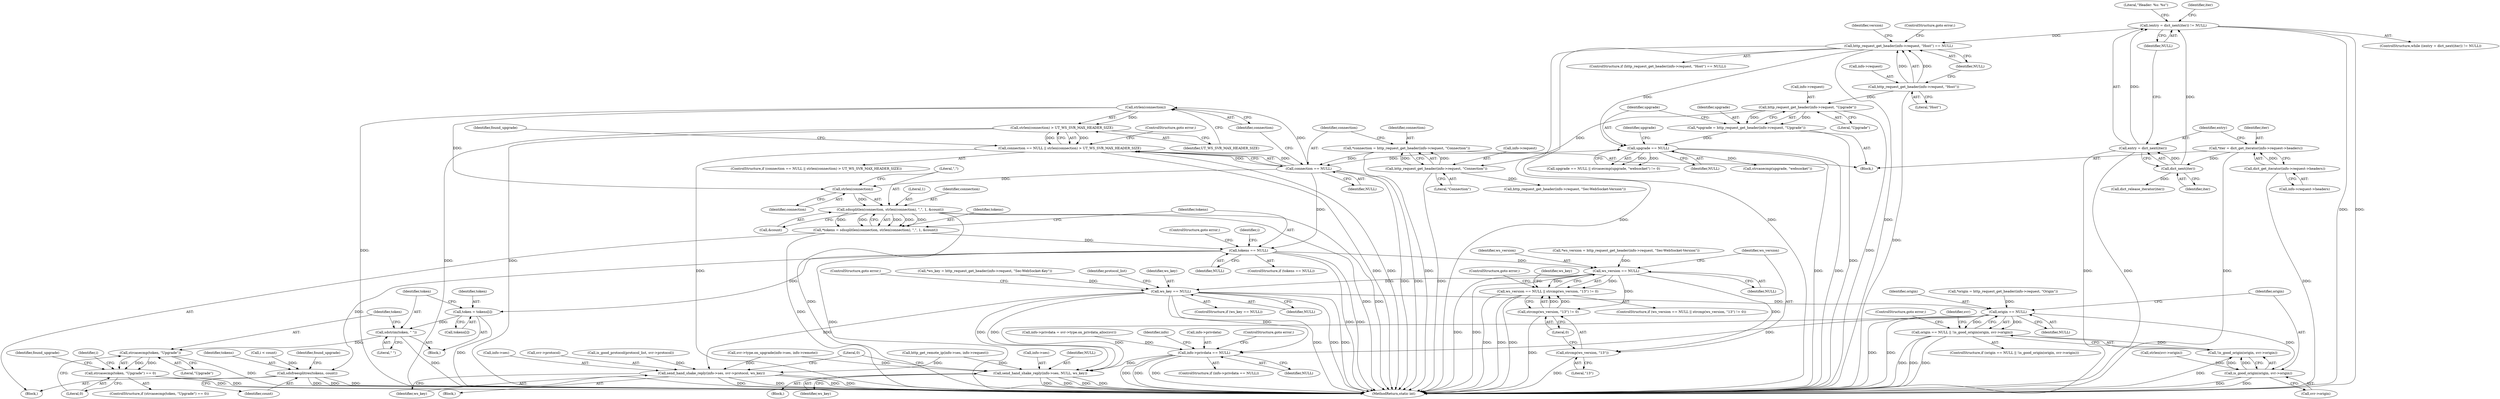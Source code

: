 digraph "0_viabtc_exchange_server_4a7c27bfe98f409623d4d857894d017ff0672cc9#diff-515c81af848352583bff286d6224875f_2@API" {
"1000247" [label="(Call,strlen(connection))"];
"1000243" [label="(Call,connection == NULL)"];
"1000234" [label="(Call,*connection = http_request_get_header(info->request, \"Connection\"))"];
"1000236" [label="(Call,http_request_get_header(info->request, \"Connection\"))"];
"1000217" [label="(Call,http_request_get_header(info->request, \"Upgrade\"))"];
"1000186" [label="(Call,http_request_get_header(info->request, \"Host\"))"];
"1000224" [label="(Call,upgrade == NULL)"];
"1000215" [label="(Call,*upgrade = http_request_get_header(info->request, \"Upgrade\"))"];
"1000185" [label="(Call,http_request_get_header(info->request, \"Host\") == NULL)"];
"1000154" [label="(Call,(entry = dict_next(iter)) != NULL)"];
"1000155" [label="(Call,entry = dict_next(iter))"];
"1000157" [label="(Call,dict_next(iter))"];
"1000145" [label="(Call,*iter = dict_get_iterator(info->request->headers))"];
"1000147" [label="(Call,dict_get_iterator(info->request->headers))"];
"1000246" [label="(Call,strlen(connection) > UT_WS_SVR_MAX_HEADER_SIZE)"];
"1000242" [label="(Call,connection == NULL || strlen(connection) > UT_WS_SVR_MAX_HEADER_SIZE)"];
"1000263" [label="(Call,strlen(connection))"];
"1000261" [label="(Call,sdssplitlen(connection, strlen(connection), \",\", 1, &count))"];
"1000259" [label="(Call,*tokens = sdssplitlen(connection, strlen(connection), \",\", 1, &count))"];
"1000270" [label="(Call,tokens == NULL)"];
"1000286" [label="(Call,token = tokens[i])"];
"1000291" [label="(Call,sdstrim(token, \" \"))"];
"1000296" [label="(Call,strcasecmp(token, \"Upgrade\"))"];
"1000295" [label="(Call,strcasecmp(token, \"Upgrade\") == 0)"];
"1000305" [label="(Call,sdsfreesplitres(tokens, count))"];
"1000322" [label="(Call,ws_version == NULL)"];
"1000321" [label="(Call,ws_version == NULL || strcmp(ws_version, \"13\") != 0)"];
"1000325" [label="(Call,strcmp(ws_version, \"13\") != 0)"];
"1000326" [label="(Call,strcmp(ws_version, \"13\"))"];
"1000340" [label="(Call,ws_key == NULL)"];
"1000380" [label="(Call,origin == NULL)"];
"1000379" [label="(Call,origin == NULL || !is_good_origin(origin, svr->origin))"];
"1000384" [label="(Call,is_good_origin(origin, svr->origin))"];
"1000383" [label="(Call,!is_good_origin(origin, svr->origin))"];
"1000404" [label="(Call,info->privdata == NULL)"];
"1000464" [label="(Call,send_hand_shake_reply(info->ses, NULL, ws_key))"];
"1000454" [label="(Call,send_hand_shake_reply(info->ses, svr->protocol, ws_key))"];
"1000295" [label="(Call,strcasecmp(token, \"Upgrade\") == 0)"];
"1000305" [label="(Call,sdsfreesplitres(tokens, count))"];
"1000454" [label="(Call,send_hand_shake_reply(info->ses, svr->protocol, ws_key))"];
"1000159" [label="(Identifier,NULL)"];
"1000191" [label="(Identifier,NULL)"];
"1000235" [label="(Identifier,connection)"];
"1000247" [label="(Call,strlen(connection))"];
"1000246" [label="(Call,strlen(connection) > UT_WS_SVR_MAX_HEADER_SIZE)"];
"1000190" [label="(Literal,\"Host\")"];
"1000102" [label="(Block,)"];
"1000458" [label="(Call,svr->protocol)"];
"1000382" [label="(Identifier,NULL)"];
"1000273" [label="(ControlStructure,goto error;)"];
"1000269" [label="(ControlStructure,if (tokens == NULL))"];
"1000277" [label="(Identifier,i)"];
"1000242" [label="(Call,connection == NULL || strlen(connection) > UT_WS_SVR_MAX_HEADER_SIZE)"];
"1000279" [label="(Call,i < count)"];
"1000453" [label="(Block,)"];
"1000234" [label="(Call,*connection = http_request_get_header(info->request, \"Connection\"))"];
"1000403" [label="(ControlStructure,if (info->privdata == NULL))"];
"1000187" [label="(Call,info->request)"];
"1000288" [label="(Call,tokens[i])"];
"1000294" [label="(ControlStructure,if (strcasecmp(token, \"Upgrade\") == 0))"];
"1000343" [label="(ControlStructure,goto error;)"];
"1000393" [label="(Identifier,svr)"];
"1000325" [label="(Call,strcmp(ws_version, \"13\") != 0)"];
"1000261" [label="(Call,sdssplitlen(connection, strlen(connection), \",\", 1, &count))"];
"1000326" [label="(Call,strcmp(ws_version, \"13\"))"];
"1000296" [label="(Call,strcasecmp(token, \"Upgrade\"))"];
"1000155" [label="(Call,entry = dict_next(iter))"];
"1000162" [label="(Literal,\"Header: %s: %s\")"];
"1000333" [label="(Identifier,ws_key)"];
"1000412" [label="(Identifier,info)"];
"1000444" [label="(Call,svr->type.on_upgrade(info->ses, info->remote))"];
"1000270" [label="(Call,tokens == NULL)"];
"1000217" [label="(Call,http_request_get_header(info->request, \"Upgrade\"))"];
"1000379" [label="(Call,origin == NULL || !is_good_origin(origin, svr->origin))"];
"1000298" [label="(Literal,\"Upgrade\")"];
"1000364" [label="(Call,strlen(svr->origin))"];
"1000420" [label="(Call,http_get_remote_ip(info->ses, info->request))"];
"1000267" [label="(Call,&count)"];
"1000471" [label="(Literal,0)"];
"1000465" [label="(Call,info->ses)"];
"1000323" [label="(Identifier,ws_version)"];
"1000463" [label="(Block,)"];
"1000340" [label="(Call,ws_key == NULL)"];
"1000461" [label="(Identifier,ws_key)"];
"1000385" [label="(Identifier,origin)"];
"1000284" [label="(Block,)"];
"1000156" [label="(Identifier,entry)"];
"1000145" [label="(Call,*iter = dict_get_iterator(info->request->headers))"];
"1000250" [label="(ControlStructure,goto error;)"];
"1000265" [label="(Literal,\",\")"];
"1000332" [label="(Call,*ws_key = http_request_get_header(info->request, \"Sec-WebSocket-Key\"))"];
"1000283" [label="(Identifier,i)"];
"1000324" [label="(Identifier,NULL)"];
"1000148" [label="(Call,info->request->headers)"];
"1000381" [label="(Identifier,origin)"];
"1000386" [label="(Call,svr->origin)"];
"1000389" [label="(ControlStructure,goto error;)"];
"1000236" [label="(Call,http_request_get_header(info->request, \"Connection\"))"];
"1000154" [label="(Call,(entry = dict_next(iter)) != NULL)"];
"1000186" [label="(Call,http_request_get_header(info->request, \"Host\"))"];
"1000263" [label="(Call,strlen(connection))"];
"1000404" [label="(Call,info->privdata == NULL)"];
"1000307" [label="(Identifier,count)"];
"1000384" [label="(Call,is_good_origin(origin, svr->origin))"];
"1000371" [label="(Call,*origin = http_request_get_header(info->request, \"Origin\"))"];
"1000342" [label="(Identifier,NULL)"];
"1000469" [label="(Identifier,ws_key)"];
"1000405" [label="(Call,info->privdata)"];
"1000244" [label="(Identifier,connection)"];
"1000380" [label="(Call,origin == NULL)"];
"1000484" [label="(MethodReturn,static int)"];
"1000260" [label="(Identifier,tokens)"];
"1000248" [label="(Identifier,connection)"];
"1000346" [label="(Identifier,protocol_list)"];
"1000271" [label="(Identifier,tokens)"];
"1000378" [label="(ControlStructure,if (origin == NULL || !is_good_origin(origin, svr->origin)))"];
"1000245" [label="(Identifier,NULL)"];
"1000468" [label="(Identifier,NULL)"];
"1000313" [label="(Call,*ws_version = http_request_get_header(info->request, \"Sec-WebSocket-Version\"))"];
"1000292" [label="(Identifier,token)"];
"1000287" [label="(Identifier,token)"];
"1000185" [label="(Call,http_request_get_header(info->request, \"Host\") == NULL)"];
"1000229" [label="(Identifier,upgrade)"];
"1000223" [label="(Call,upgrade == NULL || strcasecmp(upgrade, \"websocket\") != 0)"];
"1000173" [label="(Call,dict_release_iterator(iter))"];
"1000147" [label="(Call,dict_get_iterator(info->request->headers))"];
"1000195" [label="(Identifier,version)"];
"1000328" [label="(Literal,\"13\")"];
"1000192" [label="(ControlStructure,goto error;)"];
"1000339" [label="(ControlStructure,if (ws_key == NULL))"];
"1000272" [label="(Identifier,NULL)"];
"1000330" [label="(ControlStructure,goto error;)"];
"1000237" [label="(Call,info->request)"];
"1000158" [label="(Identifier,iter)"];
"1000240" [label="(Literal,\"Connection\")"];
"1000293" [label="(Literal,\" \")"];
"1000327" [label="(Identifier,ws_version)"];
"1000224" [label="(Call,upgrade == NULL)"];
"1000341" [label="(Identifier,ws_key)"];
"1000356" [label="(Call,is_good_protocol(protocol_list, svr->protocol))"];
"1000383" [label="(Call,!is_good_origin(origin, svr->origin))"];
"1000322" [label="(Call,ws_version == NULL)"];
"1000408" [label="(Identifier,NULL)"];
"1000226" [label="(Identifier,NULL)"];
"1000321" [label="(Call,ws_version == NULL || strcmp(ws_version, \"13\") != 0)"];
"1000249" [label="(Identifier,UT_WS_SVR_MAX_HEADER_SIZE)"];
"1000266" [label="(Literal,1)"];
"1000409" [label="(ControlStructure,goto error;)"];
"1000184" [label="(ControlStructure,if (http_request_get_header(info->request, \"Host\") == NULL))"];
"1000216" [label="(Identifier,upgrade)"];
"1000315" [label="(Call,http_request_get_header(info->request, \"Sec-WebSocket-Version\"))"];
"1000153" [label="(ControlStructure,while ((entry = dict_next(iter)) != NULL))"];
"1000241" [label="(ControlStructure,if (connection == NULL || strlen(connection) > UT_WS_SVR_MAX_HEADER_SIZE))"];
"1000228" [label="(Call,strcasecmp(upgrade, \"websocket\"))"];
"1000221" [label="(Literal,\"Upgrade\")"];
"1000174" [label="(Identifier,iter)"];
"1000215" [label="(Call,*upgrade = http_request_get_header(info->request, \"Upgrade\"))"];
"1000243" [label="(Call,connection == NULL)"];
"1000157" [label="(Call,dict_next(iter))"];
"1000310" [label="(Identifier,found_upgrade)"];
"1000225" [label="(Identifier,upgrade)"];
"1000302" [label="(Identifier,found_upgrade)"];
"1000262" [label="(Identifier,connection)"];
"1000299" [label="(Literal,0)"];
"1000464" [label="(Call,send_hand_shake_reply(info->ses, NULL, ws_key))"];
"1000397" [label="(Call,info->privdata = svr->type.on_privdata_alloc(svr))"];
"1000455" [label="(Call,info->ses)"];
"1000297" [label="(Identifier,token)"];
"1000264" [label="(Identifier,connection)"];
"1000291" [label="(Call,sdstrim(token, \" \"))"];
"1000286" [label="(Call,token = tokens[i])"];
"1000306" [label="(Identifier,tokens)"];
"1000259" [label="(Call,*tokens = sdssplitlen(connection, strlen(connection), \",\", 1, &count))"];
"1000146" [label="(Identifier,iter)"];
"1000329" [label="(Literal,0)"];
"1000320" [label="(ControlStructure,if (ws_version == NULL || strcmp(ws_version, \"13\") != 0))"];
"1000218" [label="(Call,info->request)"];
"1000252" [label="(Block,)"];
"1000255" [label="(Identifier,found_upgrade)"];
"1000247" -> "1000246"  [label="AST: "];
"1000247" -> "1000248"  [label="CFG: "];
"1000248" -> "1000247"  [label="AST: "];
"1000249" -> "1000247"  [label="CFG: "];
"1000247" -> "1000484"  [label="DDG: "];
"1000247" -> "1000246"  [label="DDG: "];
"1000243" -> "1000247"  [label="DDG: "];
"1000247" -> "1000263"  [label="DDG: "];
"1000243" -> "1000242"  [label="AST: "];
"1000243" -> "1000245"  [label="CFG: "];
"1000244" -> "1000243"  [label="AST: "];
"1000245" -> "1000243"  [label="AST: "];
"1000248" -> "1000243"  [label="CFG: "];
"1000242" -> "1000243"  [label="CFG: "];
"1000243" -> "1000484"  [label="DDG: "];
"1000243" -> "1000484"  [label="DDG: "];
"1000243" -> "1000242"  [label="DDG: "];
"1000243" -> "1000242"  [label="DDG: "];
"1000234" -> "1000243"  [label="DDG: "];
"1000224" -> "1000243"  [label="DDG: "];
"1000243" -> "1000263"  [label="DDG: "];
"1000243" -> "1000270"  [label="DDG: "];
"1000234" -> "1000102"  [label="AST: "];
"1000234" -> "1000236"  [label="CFG: "];
"1000235" -> "1000234"  [label="AST: "];
"1000236" -> "1000234"  [label="AST: "];
"1000244" -> "1000234"  [label="CFG: "];
"1000234" -> "1000484"  [label="DDG: "];
"1000236" -> "1000234"  [label="DDG: "];
"1000236" -> "1000234"  [label="DDG: "];
"1000236" -> "1000240"  [label="CFG: "];
"1000237" -> "1000236"  [label="AST: "];
"1000240" -> "1000236"  [label="AST: "];
"1000236" -> "1000484"  [label="DDG: "];
"1000217" -> "1000236"  [label="DDG: "];
"1000236" -> "1000315"  [label="DDG: "];
"1000217" -> "1000215"  [label="AST: "];
"1000217" -> "1000221"  [label="CFG: "];
"1000218" -> "1000217"  [label="AST: "];
"1000221" -> "1000217"  [label="AST: "];
"1000215" -> "1000217"  [label="CFG: "];
"1000217" -> "1000484"  [label="DDG: "];
"1000217" -> "1000215"  [label="DDG: "];
"1000217" -> "1000215"  [label="DDG: "];
"1000186" -> "1000217"  [label="DDG: "];
"1000186" -> "1000185"  [label="AST: "];
"1000186" -> "1000190"  [label="CFG: "];
"1000187" -> "1000186"  [label="AST: "];
"1000190" -> "1000186"  [label="AST: "];
"1000191" -> "1000186"  [label="CFG: "];
"1000186" -> "1000484"  [label="DDG: "];
"1000186" -> "1000185"  [label="DDG: "];
"1000186" -> "1000185"  [label="DDG: "];
"1000224" -> "1000223"  [label="AST: "];
"1000224" -> "1000226"  [label="CFG: "];
"1000225" -> "1000224"  [label="AST: "];
"1000226" -> "1000224"  [label="AST: "];
"1000229" -> "1000224"  [label="CFG: "];
"1000223" -> "1000224"  [label="CFG: "];
"1000224" -> "1000484"  [label="DDG: "];
"1000224" -> "1000484"  [label="DDG: "];
"1000224" -> "1000223"  [label="DDG: "];
"1000224" -> "1000223"  [label="DDG: "];
"1000215" -> "1000224"  [label="DDG: "];
"1000185" -> "1000224"  [label="DDG: "];
"1000224" -> "1000228"  [label="DDG: "];
"1000215" -> "1000102"  [label="AST: "];
"1000216" -> "1000215"  [label="AST: "];
"1000225" -> "1000215"  [label="CFG: "];
"1000215" -> "1000484"  [label="DDG: "];
"1000185" -> "1000184"  [label="AST: "];
"1000185" -> "1000191"  [label="CFG: "];
"1000191" -> "1000185"  [label="AST: "];
"1000192" -> "1000185"  [label="CFG: "];
"1000195" -> "1000185"  [label="CFG: "];
"1000185" -> "1000484"  [label="DDG: "];
"1000185" -> "1000484"  [label="DDG: "];
"1000185" -> "1000484"  [label="DDG: "];
"1000154" -> "1000185"  [label="DDG: "];
"1000154" -> "1000153"  [label="AST: "];
"1000154" -> "1000159"  [label="CFG: "];
"1000155" -> "1000154"  [label="AST: "];
"1000159" -> "1000154"  [label="AST: "];
"1000162" -> "1000154"  [label="CFG: "];
"1000174" -> "1000154"  [label="CFG: "];
"1000154" -> "1000484"  [label="DDG: "];
"1000154" -> "1000484"  [label="DDG: "];
"1000155" -> "1000154"  [label="DDG: "];
"1000157" -> "1000154"  [label="DDG: "];
"1000155" -> "1000157"  [label="CFG: "];
"1000156" -> "1000155"  [label="AST: "];
"1000157" -> "1000155"  [label="AST: "];
"1000159" -> "1000155"  [label="CFG: "];
"1000155" -> "1000484"  [label="DDG: "];
"1000155" -> "1000484"  [label="DDG: "];
"1000157" -> "1000155"  [label="DDG: "];
"1000157" -> "1000158"  [label="CFG: "];
"1000158" -> "1000157"  [label="AST: "];
"1000145" -> "1000157"  [label="DDG: "];
"1000157" -> "1000173"  [label="DDG: "];
"1000145" -> "1000102"  [label="AST: "];
"1000145" -> "1000147"  [label="CFG: "];
"1000146" -> "1000145"  [label="AST: "];
"1000147" -> "1000145"  [label="AST: "];
"1000156" -> "1000145"  [label="CFG: "];
"1000145" -> "1000484"  [label="DDG: "];
"1000147" -> "1000145"  [label="DDG: "];
"1000147" -> "1000148"  [label="CFG: "];
"1000148" -> "1000147"  [label="AST: "];
"1000147" -> "1000484"  [label="DDG: "];
"1000246" -> "1000242"  [label="AST: "];
"1000246" -> "1000249"  [label="CFG: "];
"1000249" -> "1000246"  [label="AST: "];
"1000242" -> "1000246"  [label="CFG: "];
"1000246" -> "1000484"  [label="DDG: "];
"1000246" -> "1000484"  [label="DDG: "];
"1000246" -> "1000242"  [label="DDG: "];
"1000246" -> "1000242"  [label="DDG: "];
"1000242" -> "1000241"  [label="AST: "];
"1000250" -> "1000242"  [label="CFG: "];
"1000255" -> "1000242"  [label="CFG: "];
"1000242" -> "1000484"  [label="DDG: "];
"1000242" -> "1000484"  [label="DDG: "];
"1000242" -> "1000484"  [label="DDG: "];
"1000263" -> "1000261"  [label="AST: "];
"1000263" -> "1000264"  [label="CFG: "];
"1000264" -> "1000263"  [label="AST: "];
"1000265" -> "1000263"  [label="CFG: "];
"1000263" -> "1000261"  [label="DDG: "];
"1000261" -> "1000259"  [label="AST: "];
"1000261" -> "1000267"  [label="CFG: "];
"1000262" -> "1000261"  [label="AST: "];
"1000265" -> "1000261"  [label="AST: "];
"1000266" -> "1000261"  [label="AST: "];
"1000267" -> "1000261"  [label="AST: "];
"1000259" -> "1000261"  [label="CFG: "];
"1000261" -> "1000484"  [label="DDG: "];
"1000261" -> "1000484"  [label="DDG: "];
"1000261" -> "1000484"  [label="DDG: "];
"1000261" -> "1000259"  [label="DDG: "];
"1000261" -> "1000259"  [label="DDG: "];
"1000261" -> "1000259"  [label="DDG: "];
"1000261" -> "1000259"  [label="DDG: "];
"1000261" -> "1000259"  [label="DDG: "];
"1000259" -> "1000252"  [label="AST: "];
"1000260" -> "1000259"  [label="AST: "];
"1000271" -> "1000259"  [label="CFG: "];
"1000259" -> "1000484"  [label="DDG: "];
"1000259" -> "1000270"  [label="DDG: "];
"1000270" -> "1000269"  [label="AST: "];
"1000270" -> "1000272"  [label="CFG: "];
"1000271" -> "1000270"  [label="AST: "];
"1000272" -> "1000270"  [label="AST: "];
"1000273" -> "1000270"  [label="CFG: "];
"1000277" -> "1000270"  [label="CFG: "];
"1000270" -> "1000484"  [label="DDG: "];
"1000270" -> "1000484"  [label="DDG: "];
"1000270" -> "1000484"  [label="DDG: "];
"1000270" -> "1000286"  [label="DDG: "];
"1000270" -> "1000305"  [label="DDG: "];
"1000270" -> "1000322"  [label="DDG: "];
"1000286" -> "1000284"  [label="AST: "];
"1000286" -> "1000288"  [label="CFG: "];
"1000287" -> "1000286"  [label="AST: "];
"1000288" -> "1000286"  [label="AST: "];
"1000292" -> "1000286"  [label="CFG: "];
"1000286" -> "1000484"  [label="DDG: "];
"1000286" -> "1000291"  [label="DDG: "];
"1000291" -> "1000284"  [label="AST: "];
"1000291" -> "1000293"  [label="CFG: "];
"1000292" -> "1000291"  [label="AST: "];
"1000293" -> "1000291"  [label="AST: "];
"1000297" -> "1000291"  [label="CFG: "];
"1000291" -> "1000484"  [label="DDG: "];
"1000291" -> "1000296"  [label="DDG: "];
"1000296" -> "1000295"  [label="AST: "];
"1000296" -> "1000298"  [label="CFG: "];
"1000297" -> "1000296"  [label="AST: "];
"1000298" -> "1000296"  [label="AST: "];
"1000299" -> "1000296"  [label="CFG: "];
"1000296" -> "1000484"  [label="DDG: "];
"1000296" -> "1000295"  [label="DDG: "];
"1000296" -> "1000295"  [label="DDG: "];
"1000295" -> "1000294"  [label="AST: "];
"1000295" -> "1000299"  [label="CFG: "];
"1000299" -> "1000295"  [label="AST: "];
"1000302" -> "1000295"  [label="CFG: "];
"1000283" -> "1000295"  [label="CFG: "];
"1000295" -> "1000484"  [label="DDG: "];
"1000295" -> "1000484"  [label="DDG: "];
"1000305" -> "1000252"  [label="AST: "];
"1000305" -> "1000307"  [label="CFG: "];
"1000306" -> "1000305"  [label="AST: "];
"1000307" -> "1000305"  [label="AST: "];
"1000310" -> "1000305"  [label="CFG: "];
"1000305" -> "1000484"  [label="DDG: "];
"1000305" -> "1000484"  [label="DDG: "];
"1000305" -> "1000484"  [label="DDG: "];
"1000279" -> "1000305"  [label="DDG: "];
"1000322" -> "1000321"  [label="AST: "];
"1000322" -> "1000324"  [label="CFG: "];
"1000323" -> "1000322"  [label="AST: "];
"1000324" -> "1000322"  [label="AST: "];
"1000327" -> "1000322"  [label="CFG: "];
"1000321" -> "1000322"  [label="CFG: "];
"1000322" -> "1000484"  [label="DDG: "];
"1000322" -> "1000484"  [label="DDG: "];
"1000322" -> "1000321"  [label="DDG: "];
"1000322" -> "1000321"  [label="DDG: "];
"1000313" -> "1000322"  [label="DDG: "];
"1000322" -> "1000325"  [label="DDG: "];
"1000322" -> "1000326"  [label="DDG: "];
"1000322" -> "1000340"  [label="DDG: "];
"1000321" -> "1000320"  [label="AST: "];
"1000321" -> "1000325"  [label="CFG: "];
"1000325" -> "1000321"  [label="AST: "];
"1000330" -> "1000321"  [label="CFG: "];
"1000333" -> "1000321"  [label="CFG: "];
"1000321" -> "1000484"  [label="DDG: "];
"1000321" -> "1000484"  [label="DDG: "];
"1000321" -> "1000484"  [label="DDG: "];
"1000325" -> "1000321"  [label="DDG: "];
"1000325" -> "1000321"  [label="DDG: "];
"1000325" -> "1000329"  [label="CFG: "];
"1000326" -> "1000325"  [label="AST: "];
"1000329" -> "1000325"  [label="AST: "];
"1000325" -> "1000484"  [label="DDG: "];
"1000326" -> "1000328"  [label="CFG: "];
"1000327" -> "1000326"  [label="AST: "];
"1000328" -> "1000326"  [label="AST: "];
"1000329" -> "1000326"  [label="CFG: "];
"1000326" -> "1000484"  [label="DDG: "];
"1000340" -> "1000339"  [label="AST: "];
"1000340" -> "1000342"  [label="CFG: "];
"1000341" -> "1000340"  [label="AST: "];
"1000342" -> "1000340"  [label="AST: "];
"1000343" -> "1000340"  [label="CFG: "];
"1000346" -> "1000340"  [label="CFG: "];
"1000340" -> "1000484"  [label="DDG: "];
"1000340" -> "1000484"  [label="DDG: "];
"1000340" -> "1000484"  [label="DDG: "];
"1000332" -> "1000340"  [label="DDG: "];
"1000340" -> "1000380"  [label="DDG: "];
"1000340" -> "1000404"  [label="DDG: "];
"1000340" -> "1000454"  [label="DDG: "];
"1000340" -> "1000464"  [label="DDG: "];
"1000340" -> "1000464"  [label="DDG: "];
"1000380" -> "1000379"  [label="AST: "];
"1000380" -> "1000382"  [label="CFG: "];
"1000381" -> "1000380"  [label="AST: "];
"1000382" -> "1000380"  [label="AST: "];
"1000385" -> "1000380"  [label="CFG: "];
"1000379" -> "1000380"  [label="CFG: "];
"1000380" -> "1000484"  [label="DDG: "];
"1000380" -> "1000484"  [label="DDG: "];
"1000380" -> "1000379"  [label="DDG: "];
"1000380" -> "1000379"  [label="DDG: "];
"1000371" -> "1000380"  [label="DDG: "];
"1000380" -> "1000384"  [label="DDG: "];
"1000380" -> "1000404"  [label="DDG: "];
"1000380" -> "1000464"  [label="DDG: "];
"1000379" -> "1000378"  [label="AST: "];
"1000379" -> "1000383"  [label="CFG: "];
"1000383" -> "1000379"  [label="AST: "];
"1000389" -> "1000379"  [label="CFG: "];
"1000393" -> "1000379"  [label="CFG: "];
"1000379" -> "1000484"  [label="DDG: "];
"1000379" -> "1000484"  [label="DDG: "];
"1000379" -> "1000484"  [label="DDG: "];
"1000383" -> "1000379"  [label="DDG: "];
"1000384" -> "1000383"  [label="AST: "];
"1000384" -> "1000386"  [label="CFG: "];
"1000385" -> "1000384"  [label="AST: "];
"1000386" -> "1000384"  [label="AST: "];
"1000383" -> "1000384"  [label="CFG: "];
"1000384" -> "1000484"  [label="DDG: "];
"1000384" -> "1000484"  [label="DDG: "];
"1000384" -> "1000383"  [label="DDG: "];
"1000384" -> "1000383"  [label="DDG: "];
"1000364" -> "1000384"  [label="DDG: "];
"1000383" -> "1000484"  [label="DDG: "];
"1000404" -> "1000403"  [label="AST: "];
"1000404" -> "1000408"  [label="CFG: "];
"1000405" -> "1000404"  [label="AST: "];
"1000408" -> "1000404"  [label="AST: "];
"1000409" -> "1000404"  [label="CFG: "];
"1000412" -> "1000404"  [label="CFG: "];
"1000404" -> "1000484"  [label="DDG: "];
"1000404" -> "1000484"  [label="DDG: "];
"1000404" -> "1000484"  [label="DDG: "];
"1000397" -> "1000404"  [label="DDG: "];
"1000404" -> "1000464"  [label="DDG: "];
"1000464" -> "1000463"  [label="AST: "];
"1000464" -> "1000469"  [label="CFG: "];
"1000465" -> "1000464"  [label="AST: "];
"1000468" -> "1000464"  [label="AST: "];
"1000469" -> "1000464"  [label="AST: "];
"1000471" -> "1000464"  [label="CFG: "];
"1000464" -> "1000484"  [label="DDG: "];
"1000464" -> "1000484"  [label="DDG: "];
"1000464" -> "1000484"  [label="DDG: "];
"1000464" -> "1000484"  [label="DDG: "];
"1000444" -> "1000464"  [label="DDG: "];
"1000420" -> "1000464"  [label="DDG: "];
"1000454" -> "1000453"  [label="AST: "];
"1000454" -> "1000461"  [label="CFG: "];
"1000455" -> "1000454"  [label="AST: "];
"1000458" -> "1000454"  [label="AST: "];
"1000461" -> "1000454"  [label="AST: "];
"1000471" -> "1000454"  [label="CFG: "];
"1000454" -> "1000484"  [label="DDG: "];
"1000454" -> "1000484"  [label="DDG: "];
"1000454" -> "1000484"  [label="DDG: "];
"1000454" -> "1000484"  [label="DDG: "];
"1000444" -> "1000454"  [label="DDG: "];
"1000420" -> "1000454"  [label="DDG: "];
"1000356" -> "1000454"  [label="DDG: "];
}
